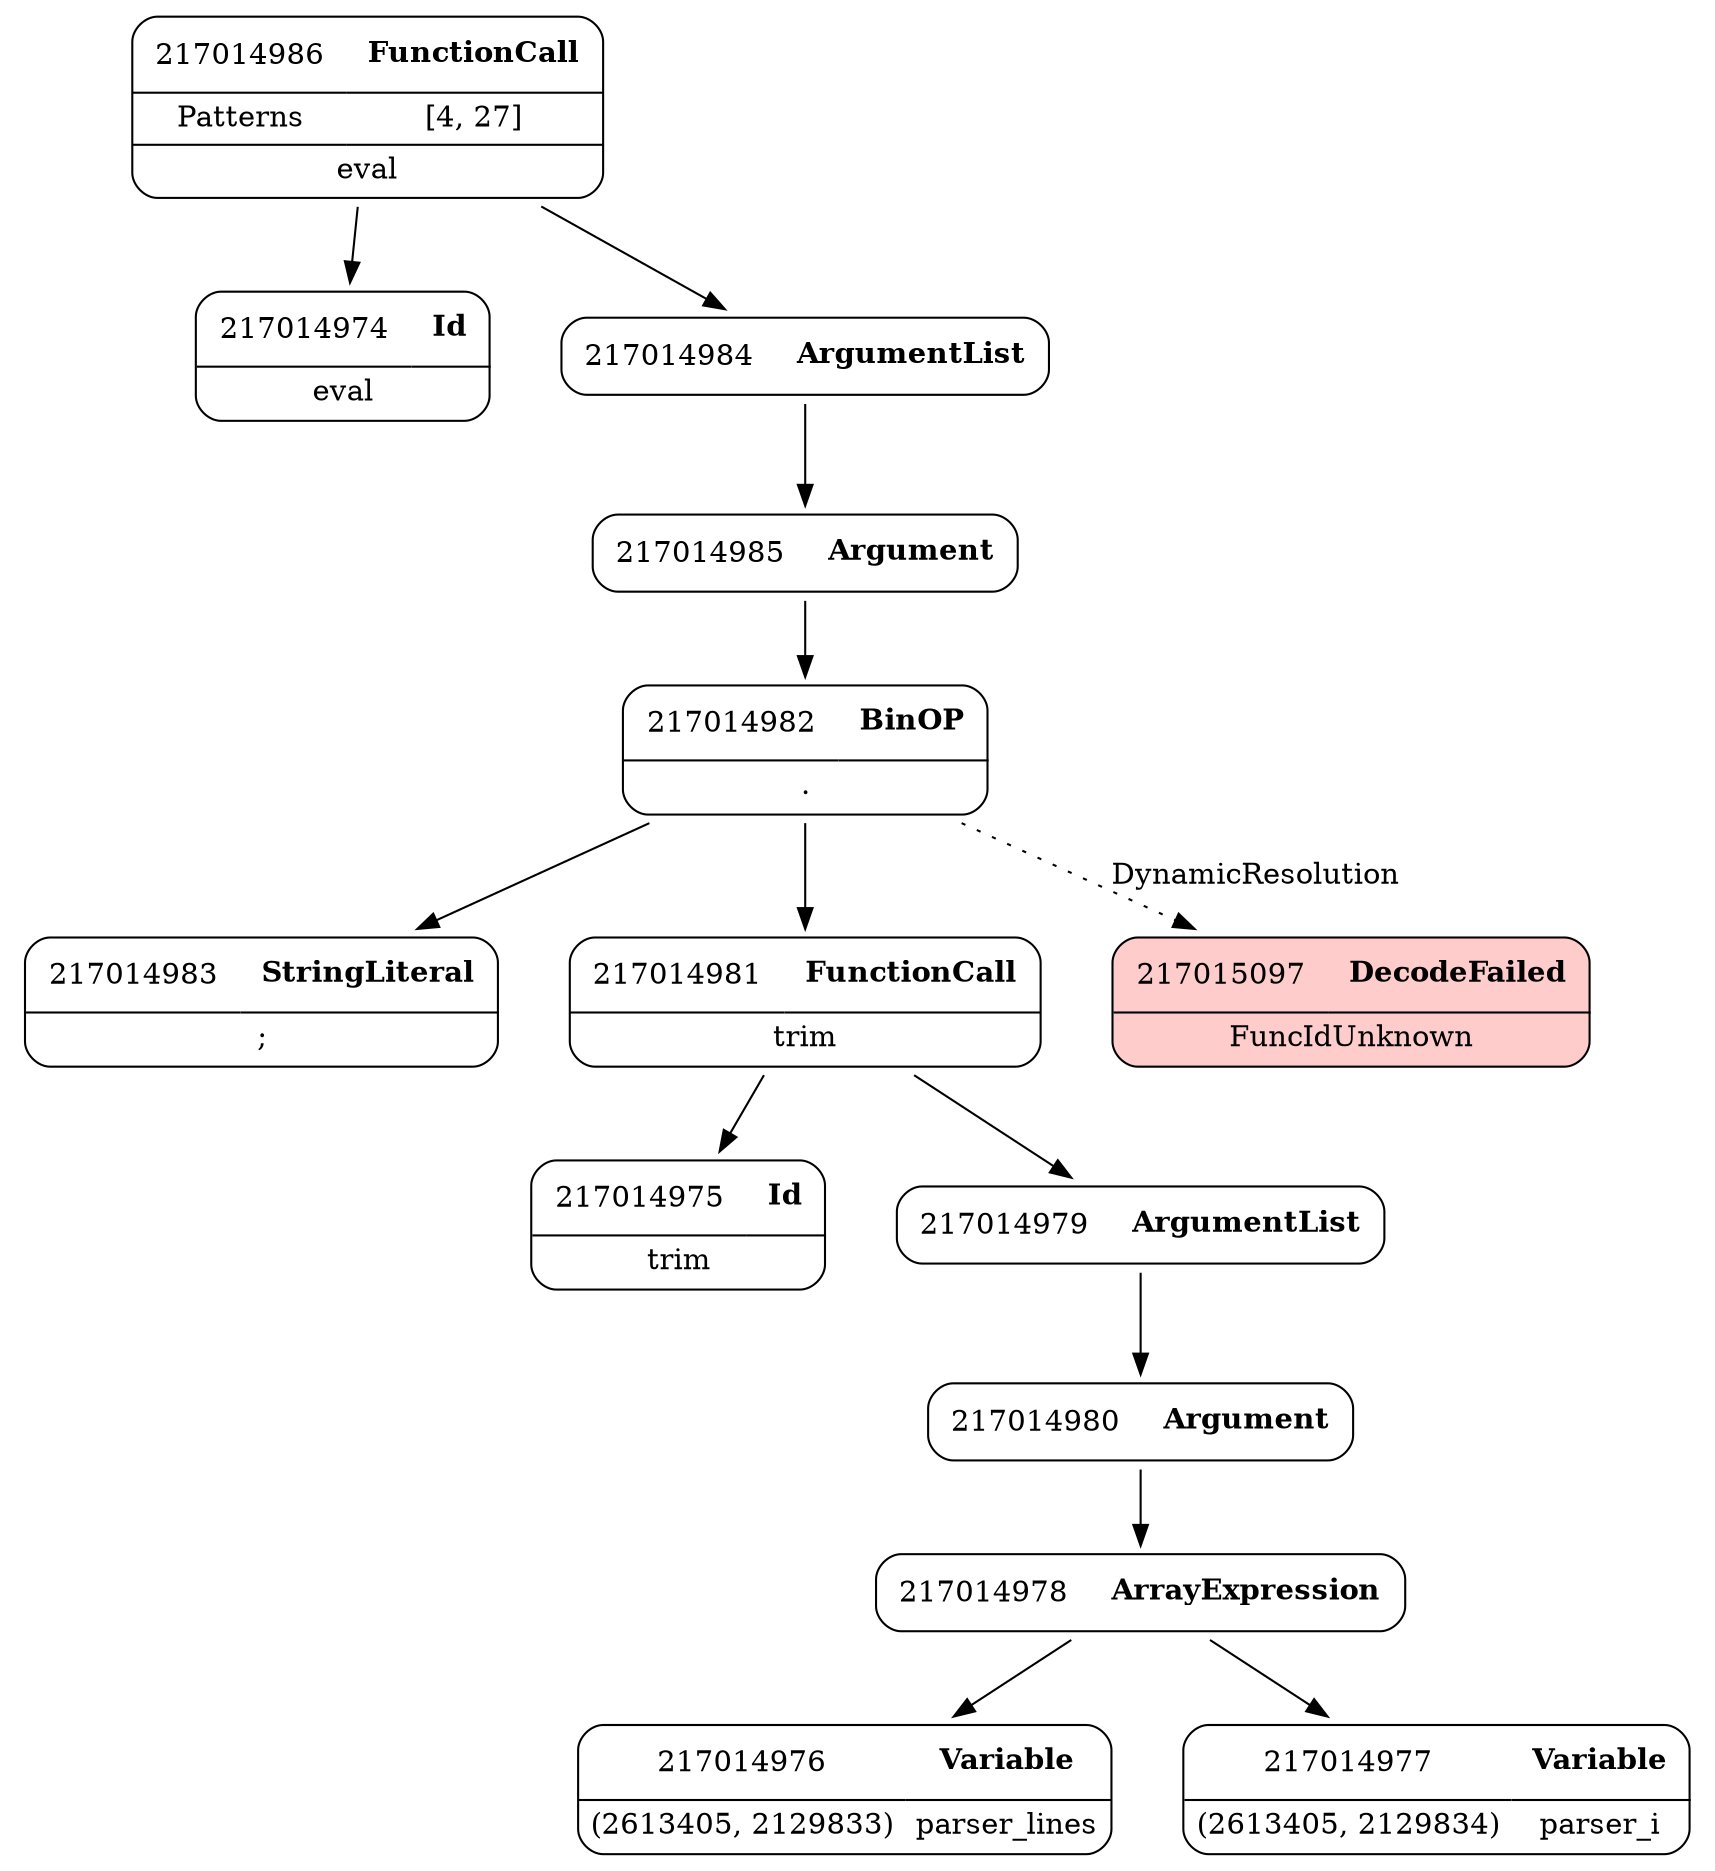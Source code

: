digraph ast {
node [shape=none];
217014986 [label=<<TABLE border='1' cellspacing='0' cellpadding='10' style='rounded' ><TR><TD border='0'>217014986</TD><TD border='0'><B>FunctionCall</B></TD></TR><HR/><TR><TD border='0' cellpadding='5'>Patterns</TD><TD border='0' cellpadding='5'>[4, 27]</TD></TR><HR/><TR><TD border='0' cellpadding='5' colspan='2'>eval</TD></TR></TABLE>>];
217014986 -> 217014974 [weight=2];
217014986 -> 217014984 [weight=2];
217014985 [label=<<TABLE border='1' cellspacing='0' cellpadding='10' style='rounded' ><TR><TD border='0'>217014985</TD><TD border='0'><B>Argument</B></TD></TR></TABLE>>];
217014985 -> 217014982 [weight=2];
217014984 [label=<<TABLE border='1' cellspacing='0' cellpadding='10' style='rounded' ><TR><TD border='0'>217014984</TD><TD border='0'><B>ArgumentList</B></TD></TR></TABLE>>];
217014984 -> 217014985 [weight=2];
217014983 [label=<<TABLE border='1' cellspacing='0' cellpadding='10' style='rounded' ><TR><TD border='0'>217014983</TD><TD border='0'><B>StringLiteral</B></TD></TR><HR/><TR><TD border='0' cellpadding='5' colspan='2'>;</TD></TR></TABLE>>];
217014982 [label=<<TABLE border='1' cellspacing='0' cellpadding='10' style='rounded' ><TR><TD border='0'>217014982</TD><TD border='0'><B>BinOP</B></TD></TR><HR/><TR><TD border='0' cellpadding='5' colspan='2'>.</TD></TR></TABLE>>];
217014982 -> 217014981 [weight=2];
217014982 -> 217014983 [weight=2];
217014982 -> 217015097 [style=dotted,label=DynamicResolution];
217014981 [label=<<TABLE border='1' cellspacing='0' cellpadding='10' style='rounded' ><TR><TD border='0'>217014981</TD><TD border='0'><B>FunctionCall</B></TD></TR><HR/><TR><TD border='0' cellpadding='5' colspan='2'>trim</TD></TR></TABLE>>];
217014981 -> 217014975 [weight=2];
217014981 -> 217014979 [weight=2];
217014980 [label=<<TABLE border='1' cellspacing='0' cellpadding='10' style='rounded' ><TR><TD border='0'>217014980</TD><TD border='0'><B>Argument</B></TD></TR></TABLE>>];
217014980 -> 217014978 [weight=2];
217014979 [label=<<TABLE border='1' cellspacing='0' cellpadding='10' style='rounded' ><TR><TD border='0'>217014979</TD><TD border='0'><B>ArgumentList</B></TD></TR></TABLE>>];
217014979 -> 217014980 [weight=2];
217014978 [label=<<TABLE border='1' cellspacing='0' cellpadding='10' style='rounded' ><TR><TD border='0'>217014978</TD><TD border='0'><B>ArrayExpression</B></TD></TR></TABLE>>];
217014978 -> 217014976 [weight=2];
217014978 -> 217014977 [weight=2];
217014977 [label=<<TABLE border='1' cellspacing='0' cellpadding='10' style='rounded' ><TR><TD border='0'>217014977</TD><TD border='0'><B>Variable</B></TD></TR><HR/><TR><TD border='0' cellpadding='5'>(2613405, 2129834)</TD><TD border='0' cellpadding='5'>parser_i</TD></TR></TABLE>>];
217014976 [label=<<TABLE border='1' cellspacing='0' cellpadding='10' style='rounded' ><TR><TD border='0'>217014976</TD><TD border='0'><B>Variable</B></TD></TR><HR/><TR><TD border='0' cellpadding='5'>(2613405, 2129833)</TD><TD border='0' cellpadding='5'>parser_lines</TD></TR></TABLE>>];
217014975 [label=<<TABLE border='1' cellspacing='0' cellpadding='10' style='rounded' ><TR><TD border='0'>217014975</TD><TD border='0'><B>Id</B></TD></TR><HR/><TR><TD border='0' cellpadding='5' colspan='2'>trim</TD></TR></TABLE>>];
217014974 [label=<<TABLE border='1' cellspacing='0' cellpadding='10' style='rounded' ><TR><TD border='0'>217014974</TD><TD border='0'><B>Id</B></TD></TR><HR/><TR><TD border='0' cellpadding='5' colspan='2'>eval</TD></TR></TABLE>>];
217015097 [label=<<TABLE border='1' cellspacing='0' cellpadding='10' style='rounded' bgcolor='#FFCCCC' ><TR><TD border='0'>217015097</TD><TD border='0'><B>DecodeFailed</B></TD></TR><HR/><TR><TD border='0' cellpadding='5' colspan='2'>FuncIdUnknown</TD></TR></TABLE>>];
}
